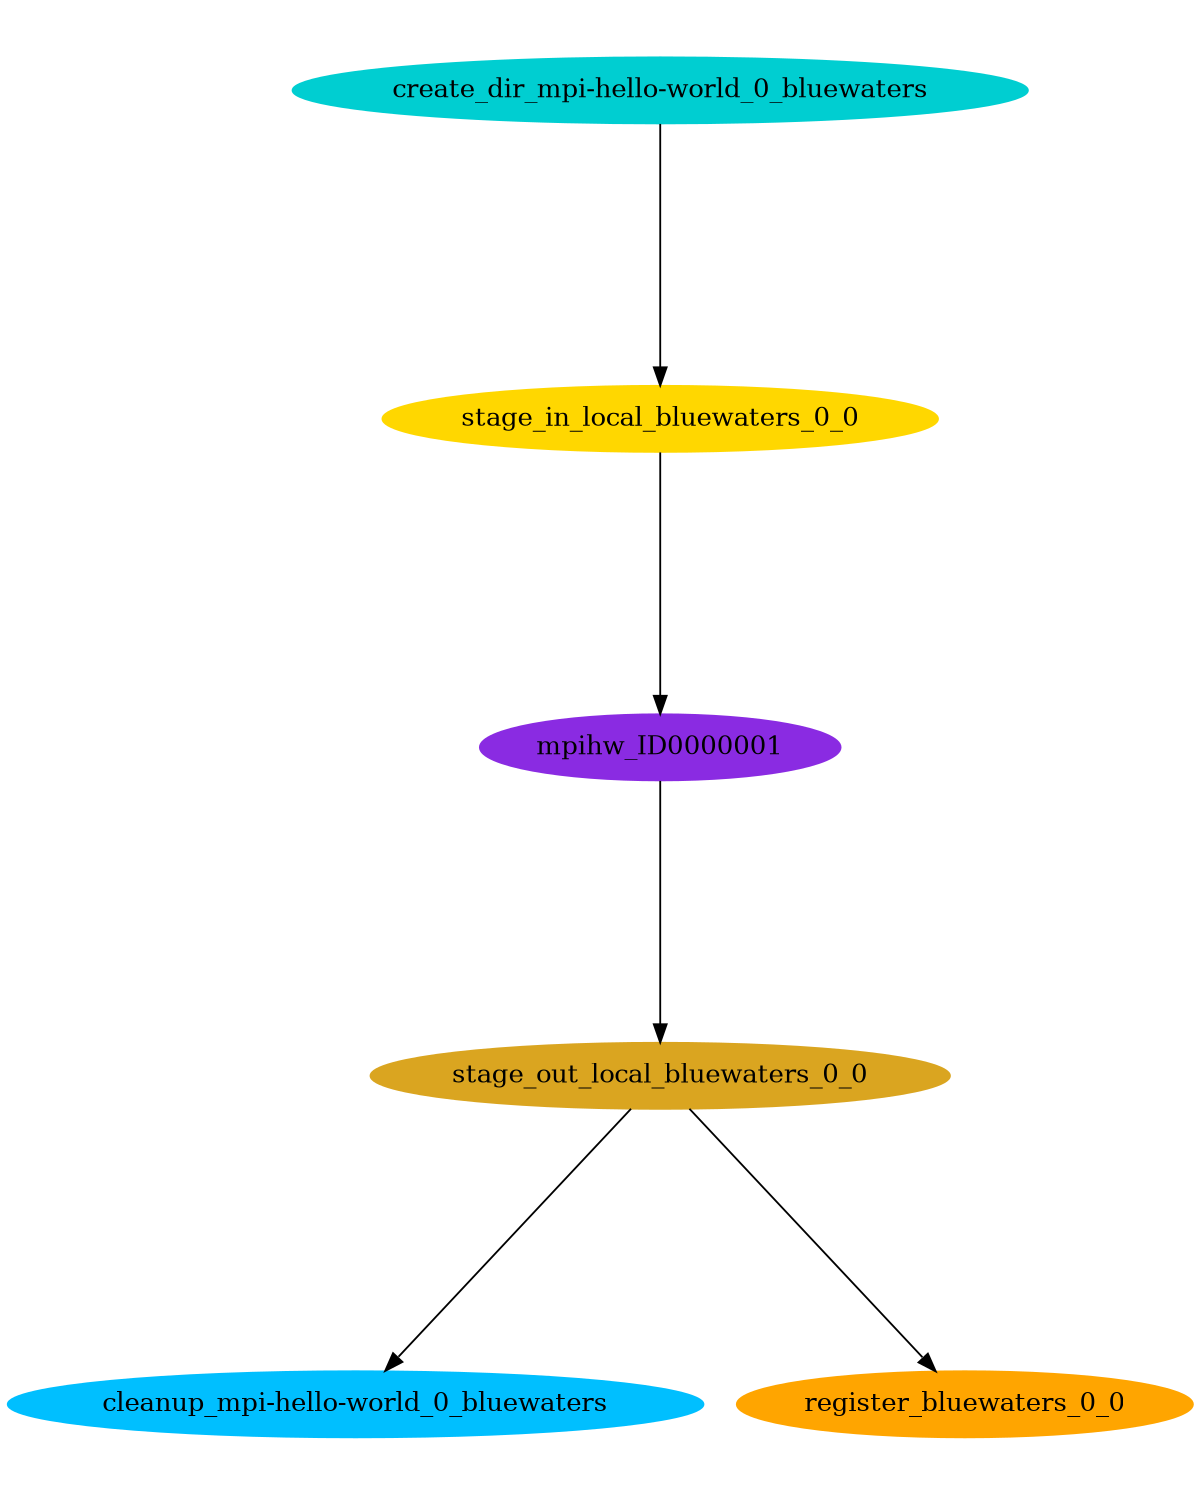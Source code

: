 digraph E {
size="8.0,10.0"
ratio=fill
node [shape=ellipse]
edge [arrowhead=normal, arrowsize=1.0]
	"mpihw_ID0000001" [color=blueviolet,style=filled,label="mpihw_ID0000001"]
	"cleanup_mpi-hello-world_0_bluewaters" [color=deepskyblue,style=filled,label="cleanup_mpi-hello-world_0_bluewaters"]
	"register_bluewaters_0_0" [color=orange,style=filled,label="register_bluewaters_0_0"]
	"stage_out_local_bluewaters_0_0" [color=goldenrod,style=filled,label="stage_out_local_bluewaters_0_0"]
	"create_dir_mpi-hello-world_0_bluewaters" [color=darkturquoise,style=filled,label="create_dir_mpi-hello-world_0_bluewaters"]
	"stage_in_local_bluewaters_0_0" [color=gold,style=filled,label="stage_in_local_bluewaters_0_0"]

	"mpihw_ID0000001" -> "stage_out_local_bluewaters_0_0"
	"stage_out_local_bluewaters_0_0" -> "cleanup_mpi-hello-world_0_bluewaters"
	"stage_out_local_bluewaters_0_0" -> "register_bluewaters_0_0"
	"create_dir_mpi-hello-world_0_bluewaters" -> "stage_in_local_bluewaters_0_0"
	"stage_in_local_bluewaters_0_0" -> "mpihw_ID0000001"
}
